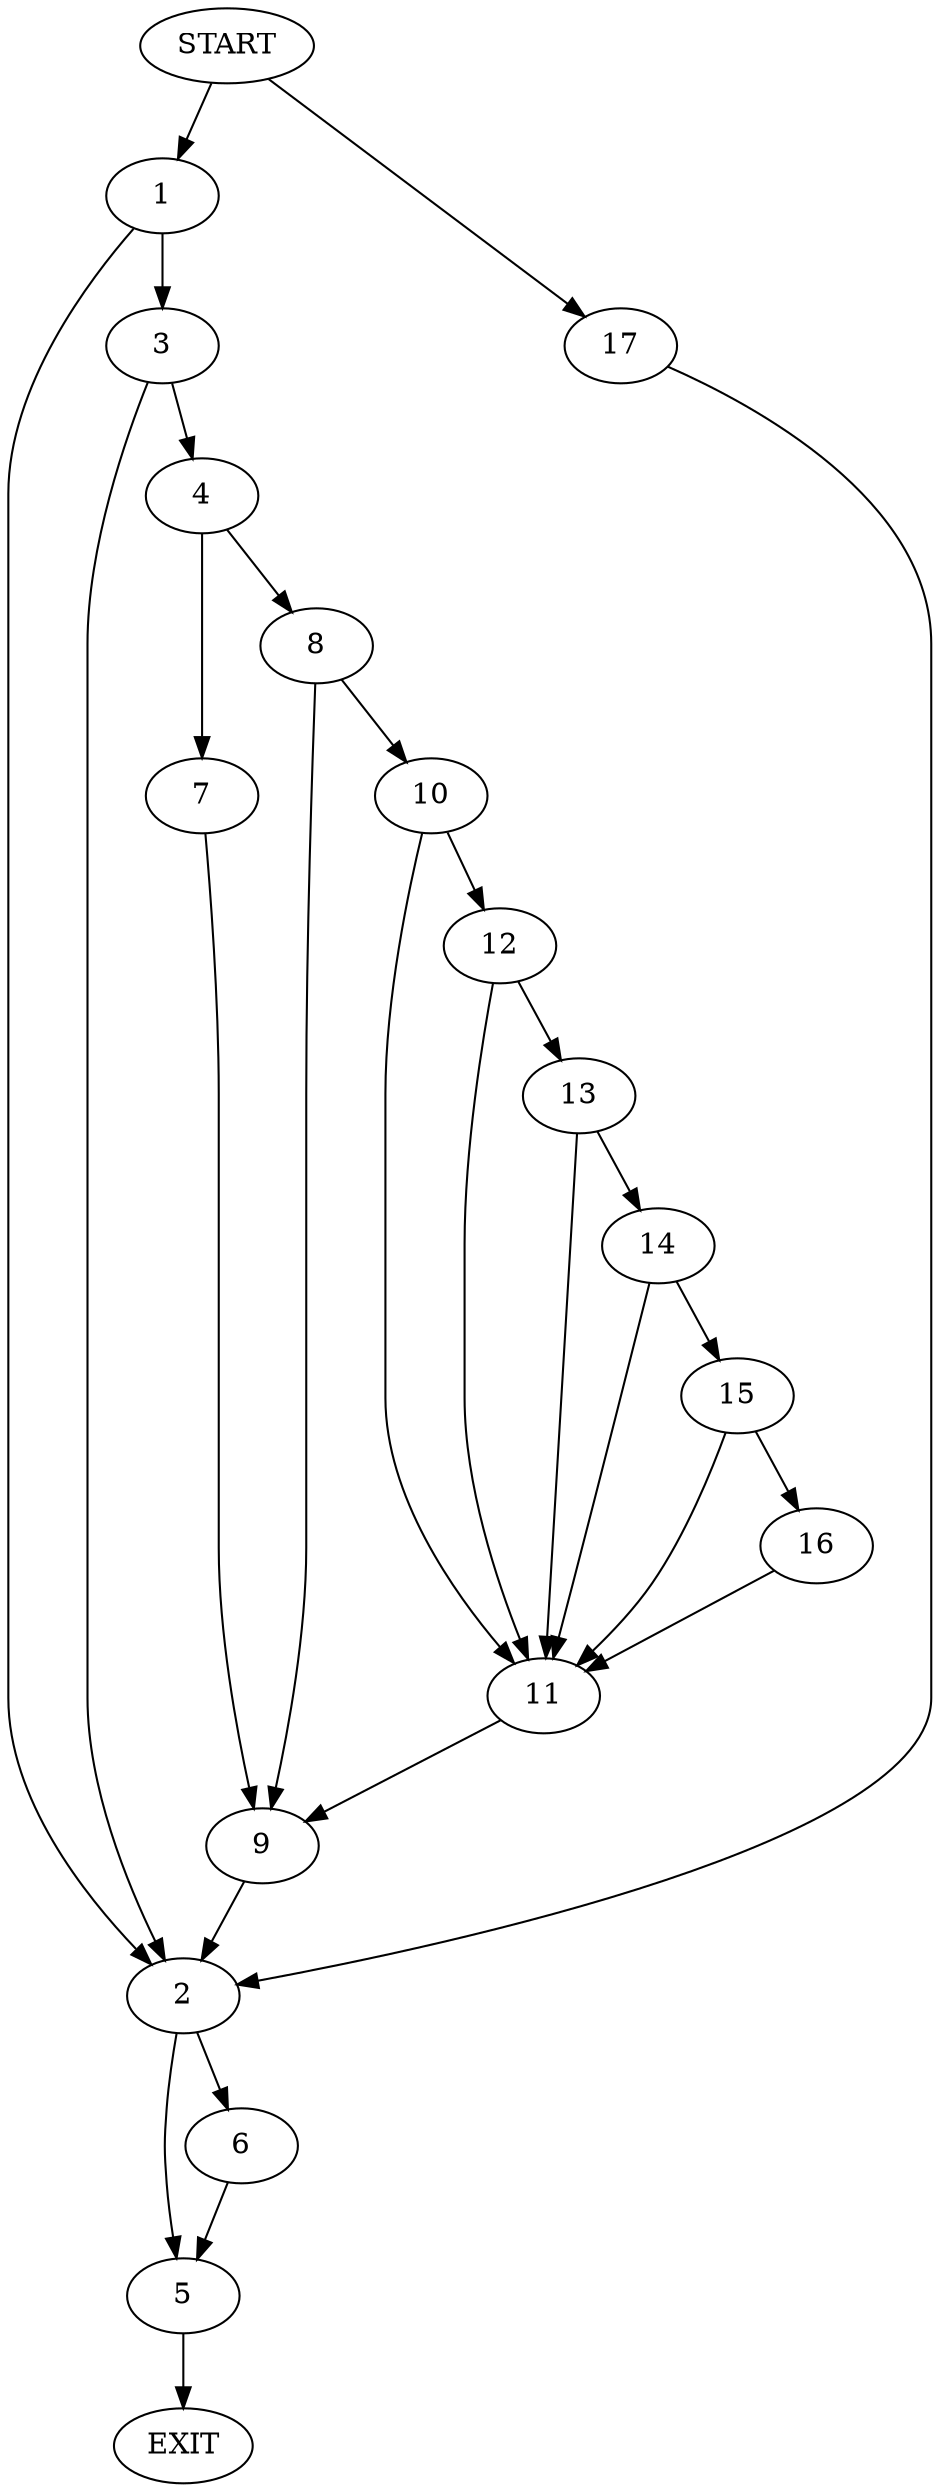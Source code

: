 digraph {
0 [label="START"]
18 [label="EXIT"]
0 -> 1
1 -> 2
1 -> 3
3 -> 2
3 -> 4
2 -> 5
2 -> 6
4 -> 7
4 -> 8
8 -> 9
8 -> 10
7 -> 9
9 -> 2
10 -> 11
10 -> 12
12 -> 11
12 -> 13
11 -> 9
13 -> 11
13 -> 14
14 -> 11
14 -> 15
15 -> 11
15 -> 16
16 -> 11
0 -> 17
17 -> 2
6 -> 5
5 -> 18
}
